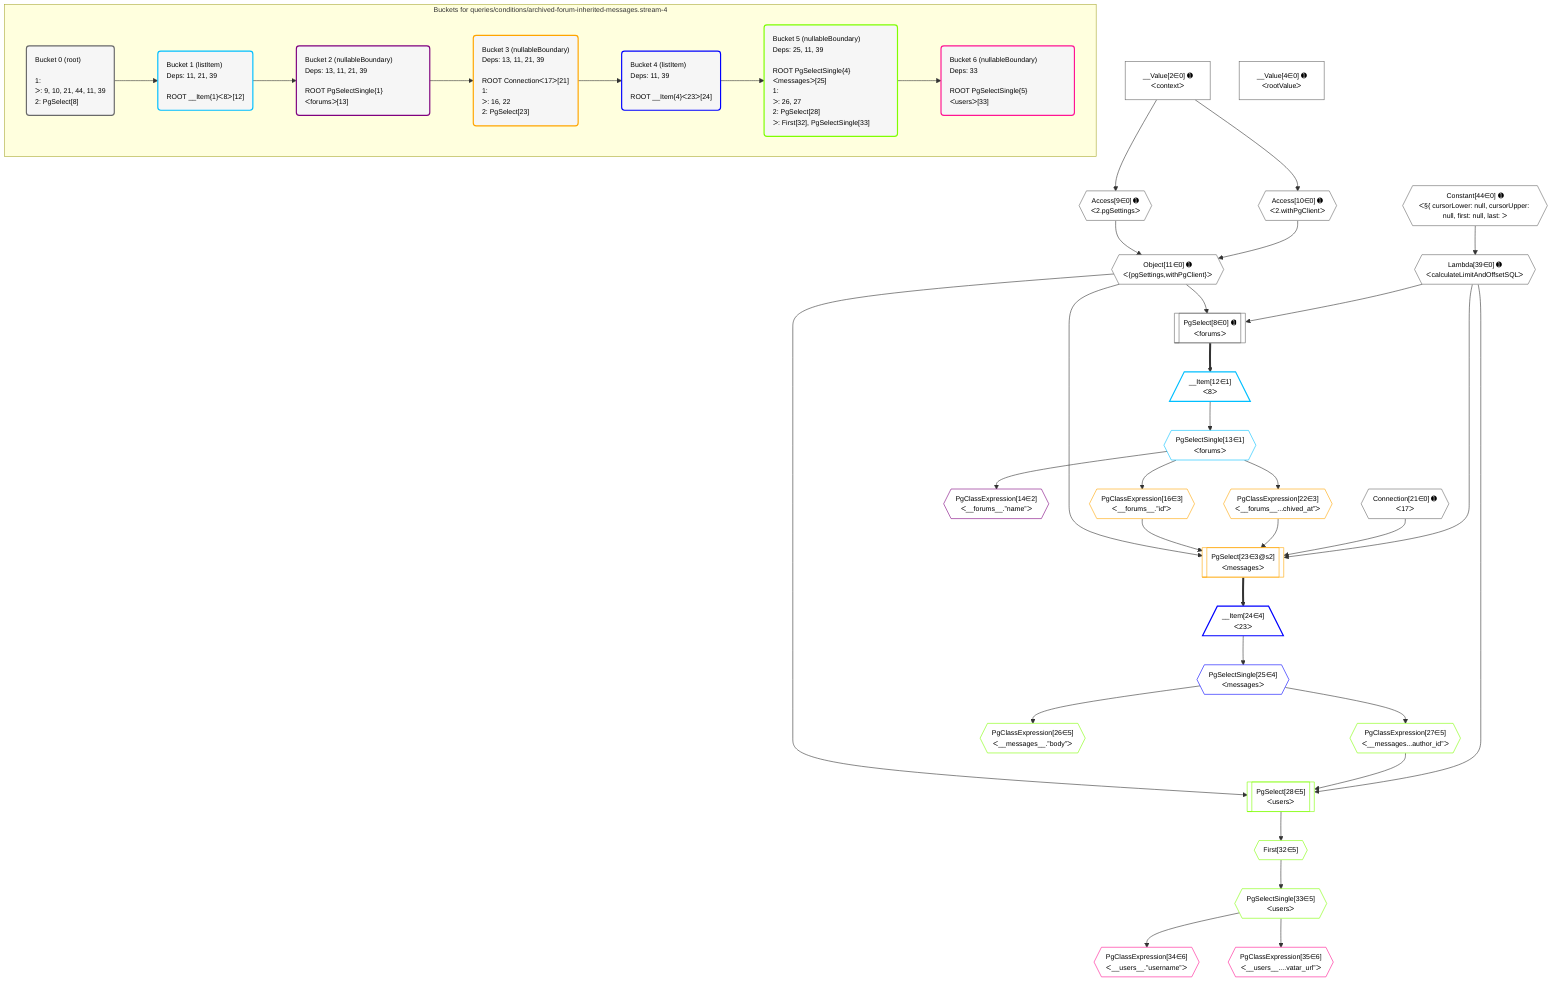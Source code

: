 %%{init: {'themeVariables': { 'fontSize': '12px'}}}%%
graph TD
    classDef path fill:#eee,stroke:#000,color:#000
    classDef plan fill:#fff,stroke-width:1px,color:#000
    classDef itemplan fill:#fff,stroke-width:2px,color:#000
    classDef unbatchedplan fill:#dff,stroke-width:1px,color:#000
    classDef sideeffectplan fill:#fcc,stroke-width:2px,color:#000
    classDef bucket fill:#f6f6f6,color:#000,stroke-width:2px,text-align:left


    %% plan dependencies
    PgSelect8[["PgSelect[8∈0] ➊<br />ᐸforumsᐳ"]]:::plan
    Object11{{"Object[11∈0] ➊<br />ᐸ{pgSettings,withPgClient}ᐳ"}}:::plan
    Lambda39{{"Lambda[39∈0] ➊<br />ᐸcalculateLimitAndOffsetSQLᐳ"}}:::plan
    Object11 & Lambda39 --> PgSelect8
    Access9{{"Access[9∈0] ➊<br />ᐸ2.pgSettingsᐳ"}}:::plan
    Access10{{"Access[10∈0] ➊<br />ᐸ2.withPgClientᐳ"}}:::plan
    Access9 & Access10 --> Object11
    __Value2["__Value[2∈0] ➊<br />ᐸcontextᐳ"]:::plan
    __Value2 --> Access9
    __Value2 --> Access10
    Constant44{{"Constant[44∈0] ➊<br />ᐸ§{ cursorLower: null, cursorUpper: null, first: null, last: ᐳ"}}:::plan
    Constant44 --> Lambda39
    __Value4["__Value[4∈0] ➊<br />ᐸrootValueᐳ"]:::plan
    Connection21{{"Connection[21∈0] ➊<br />ᐸ17ᐳ"}}:::plan
    __Item12[/"__Item[12∈1]<br />ᐸ8ᐳ"\]:::itemplan
    PgSelect8 ==> __Item12
    PgSelectSingle13{{"PgSelectSingle[13∈1]<br />ᐸforumsᐳ"}}:::plan
    __Item12 --> PgSelectSingle13
    PgClassExpression14{{"PgClassExpression[14∈2]<br />ᐸ__forums__.”name”ᐳ"}}:::plan
    PgSelectSingle13 --> PgClassExpression14
    PgSelect23[["PgSelect[23∈3@s2]<br />ᐸmessagesᐳ"]]:::plan
    PgClassExpression16{{"PgClassExpression[16∈3]<br />ᐸ__forums__.”id”ᐳ"}}:::plan
    PgClassExpression22{{"PgClassExpression[22∈3]<br />ᐸ__forums__...chived_at”ᐳ"}}:::plan
    Object11 & PgClassExpression16 & PgClassExpression22 & Connection21 & Lambda39 --> PgSelect23
    PgSelectSingle13 --> PgClassExpression16
    PgSelectSingle13 --> PgClassExpression22
    __Item24[/"__Item[24∈4]<br />ᐸ23ᐳ"\]:::itemplan
    PgSelect23 ==> __Item24
    PgSelectSingle25{{"PgSelectSingle[25∈4]<br />ᐸmessagesᐳ"}}:::plan
    __Item24 --> PgSelectSingle25
    PgSelect28[["PgSelect[28∈5]<br />ᐸusersᐳ"]]:::plan
    PgClassExpression27{{"PgClassExpression[27∈5]<br />ᐸ__messages...author_id”ᐳ"}}:::plan
    Object11 & PgClassExpression27 & Lambda39 --> PgSelect28
    PgClassExpression26{{"PgClassExpression[26∈5]<br />ᐸ__messages__.”body”ᐳ"}}:::plan
    PgSelectSingle25 --> PgClassExpression26
    PgSelectSingle25 --> PgClassExpression27
    First32{{"First[32∈5]"}}:::plan
    PgSelect28 --> First32
    PgSelectSingle33{{"PgSelectSingle[33∈5]<br />ᐸusersᐳ"}}:::plan
    First32 --> PgSelectSingle33
    PgClassExpression34{{"PgClassExpression[34∈6]<br />ᐸ__users__.”username”ᐳ"}}:::plan
    PgSelectSingle33 --> PgClassExpression34
    PgClassExpression35{{"PgClassExpression[35∈6]<br />ᐸ__users__....vatar_url”ᐳ"}}:::plan
    PgSelectSingle33 --> PgClassExpression35

    %% define steps

    subgraph "Buckets for queries/conditions/archived-forum-inherited-messages.stream-4"
    Bucket0("Bucket 0 (root)<br /><br />1: <br />ᐳ: 9, 10, 21, 44, 11, 39<br />2: PgSelect[8]"):::bucket
    classDef bucket0 stroke:#696969
    class Bucket0,__Value2,__Value4,PgSelect8,Access9,Access10,Object11,Connection21,Lambda39,Constant44 bucket0
    Bucket1("Bucket 1 (listItem)<br />Deps: 11, 21, 39<br /><br />ROOT __Item{1}ᐸ8ᐳ[12]"):::bucket
    classDef bucket1 stroke:#00bfff
    class Bucket1,__Item12,PgSelectSingle13 bucket1
    Bucket2("Bucket 2 (nullableBoundary)<br />Deps: 13, 11, 21, 39<br /><br />ROOT PgSelectSingle{1}ᐸforumsᐳ[13]"):::bucket
    classDef bucket2 stroke:#7f007f
    class Bucket2,PgClassExpression14 bucket2
    Bucket3("Bucket 3 (nullableBoundary)<br />Deps: 13, 11, 21, 39<br /><br />ROOT Connectionᐸ17ᐳ[21]<br />1: <br />ᐳ: 16, 22<br />2: PgSelect[23]"):::bucket
    classDef bucket3 stroke:#ffa500
    class Bucket3,PgClassExpression16,PgClassExpression22,PgSelect23 bucket3
    Bucket4("Bucket 4 (listItem)<br />Deps: 11, 39<br /><br />ROOT __Item{4}ᐸ23ᐳ[24]"):::bucket
    classDef bucket4 stroke:#0000ff
    class Bucket4,__Item24,PgSelectSingle25 bucket4
    Bucket5("Bucket 5 (nullableBoundary)<br />Deps: 25, 11, 39<br /><br />ROOT PgSelectSingle{4}ᐸmessagesᐳ[25]<br />1: <br />ᐳ: 26, 27<br />2: PgSelect[28]<br />ᐳ: First[32], PgSelectSingle[33]"):::bucket
    classDef bucket5 stroke:#7fff00
    class Bucket5,PgClassExpression26,PgClassExpression27,PgSelect28,First32,PgSelectSingle33 bucket5
    Bucket6("Bucket 6 (nullableBoundary)<br />Deps: 33<br /><br />ROOT PgSelectSingle{5}ᐸusersᐳ[33]"):::bucket
    classDef bucket6 stroke:#ff1493
    class Bucket6,PgClassExpression34,PgClassExpression35 bucket6
    Bucket0 --> Bucket1
    Bucket1 --> Bucket2
    Bucket2 --> Bucket3
    Bucket3 --> Bucket4
    Bucket4 --> Bucket5
    Bucket5 --> Bucket6
    end